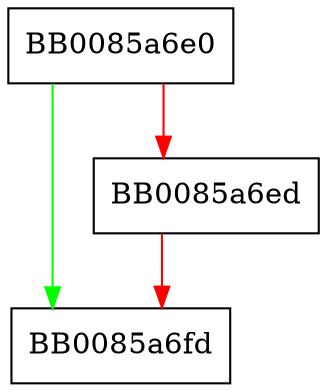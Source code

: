 digraph ossl_ec_check_curve_allowed {
  node [shape="box"];
  graph [splines=ortho];
  BB0085a6e0 -> BB0085a6fd [color="green"];
  BB0085a6e0 -> BB0085a6ed [color="red"];
  BB0085a6ed -> BB0085a6fd [color="red"];
}
